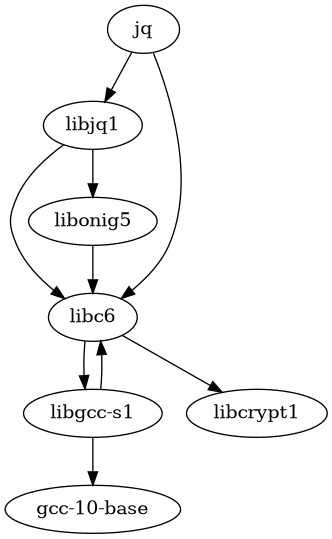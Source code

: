 @startuml
digraph test {

        "jq" -> "libjq1"
        "jq" -> "libc6"
        "libjq1" -> "libc6"
        "libjq1" -> "libonig5"
        "libc6" -> "libgcc-s1"
        "libc6" -> "libcrypt1"
        "libgcc-s1" -> "gcc-10-base"
        "libgcc-s1" -> "libc6"
        "libonig5" -> "libc6"

}

@enduml
